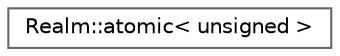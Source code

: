 digraph "Graphical Class Hierarchy"
{
 // LATEX_PDF_SIZE
  bgcolor="transparent";
  edge [fontname=Helvetica,fontsize=10,labelfontname=Helvetica,labelfontsize=10];
  node [fontname=Helvetica,fontsize=10,shape=box,height=0.2,width=0.4];
  rankdir="LR";
  Node0 [id="Node000000",label="Realm::atomic\< unsigned \>",height=0.2,width=0.4,color="grey40", fillcolor="white", style="filled",URL="$classRealm_1_1atomic.html",tooltip=" "];
}
